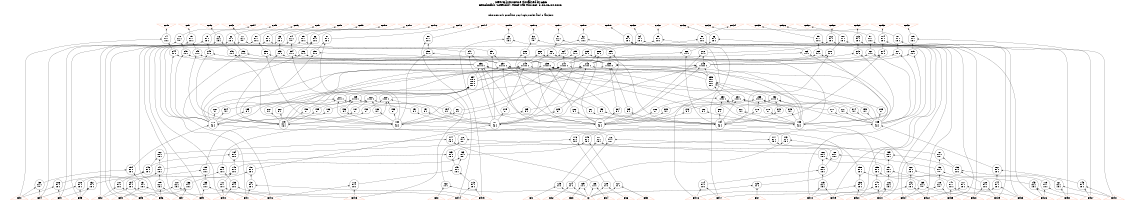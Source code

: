 # Network structure generated by ABC

digraph network {
size = "7.5,10";
center = true;
edge [dir = back];

{
  node [shape = plaintext];
  edge [style = invis];
  LevelTitle1 [label=""];
  LevelTitle2 [label=""];
  Level12 [label = ""];
  Level11 [label = ""];
  Level10 [label = ""];
  Level9 [label = ""];
  Level8 [label = ""];
  Level7 [label = ""];
  Level6 [label = ""];
  Level5 [label = ""];
  Level4 [label = ""];
  Level3 [label = ""];
  Level2 [label = ""];
  Level1 [label = ""];
  Level0 [label = ""];
  LevelTitle1 ->  LevelTitle2 ->  Level12 ->  Level11 ->  Level10 ->  Level9 ->  Level8 ->  Level7 ->  Level6 ->  Level5 ->  Level4 ->  Level3 ->  Level2 ->  Level1 ->  Level0;
}

{
  rank = same;
  LevelTitle1;
  title1 [shape=plaintext,
          fontsize=20,
          fontname = "Times-Roman",
          label="Network structure visualized by ABC\nBenchmark \"c499.blif\". Time was Thu Oct  8 20:46:04 2020. "
         ];
}

{
  rank = same;
  LevelTitle2;
  title2 [shape=plaintext,
          fontsize=18,
          fontname = "Times-Roman",
          label="The network contains 202 logic nodes and 0 latches.\n"
         ];
}

{
  rank = same;
  Level12;
  Node42 [label = "God0", shape = invtriangle, color = coral, fillcolor = coral];
  Node43 [label = "God1", shape = invtriangle, color = coral, fillcolor = coral];
  Node44 [label = "God2", shape = invtriangle, color = coral, fillcolor = coral];
  Node45 [label = "God3", shape = invtriangle, color = coral, fillcolor = coral];
  Node46 [label = "God4", shape = invtriangle, color = coral, fillcolor = coral];
  Node47 [label = "God5", shape = invtriangle, color = coral, fillcolor = coral];
  Node48 [label = "God6", shape = invtriangle, color = coral, fillcolor = coral];
  Node49 [label = "God7", shape = invtriangle, color = coral, fillcolor = coral];
  Node50 [label = "God8", shape = invtriangle, color = coral, fillcolor = coral];
  Node51 [label = "God9", shape = invtriangle, color = coral, fillcolor = coral];
  Node52 [label = "God10", shape = invtriangle, color = coral, fillcolor = coral];
  Node53 [label = "God11", shape = invtriangle, color = coral, fillcolor = coral];
  Node54 [label = "God12", shape = invtriangle, color = coral, fillcolor = coral];
  Node55 [label = "God13", shape = invtriangle, color = coral, fillcolor = coral];
  Node56 [label = "God14", shape = invtriangle, color = coral, fillcolor = coral];
  Node57 [label = "God15", shape = invtriangle, color = coral, fillcolor = coral];
  Node58 [label = "God16", shape = invtriangle, color = coral, fillcolor = coral];
  Node59 [label = "God17", shape = invtriangle, color = coral, fillcolor = coral];
  Node60 [label = "God18", shape = invtriangle, color = coral, fillcolor = coral];
  Node61 [label = "God19", shape = invtriangle, color = coral, fillcolor = coral];
  Node62 [label = "God20", shape = invtriangle, color = coral, fillcolor = coral];
  Node63 [label = "God21", shape = invtriangle, color = coral, fillcolor = coral];
  Node64 [label = "God22", shape = invtriangle, color = coral, fillcolor = coral];
  Node65 [label = "God23", shape = invtriangle, color = coral, fillcolor = coral];
  Node66 [label = "God24", shape = invtriangle, color = coral, fillcolor = coral];
  Node67 [label = "God25", shape = invtriangle, color = coral, fillcolor = coral];
  Node68 [label = "God26", shape = invtriangle, color = coral, fillcolor = coral];
  Node69 [label = "God27", shape = invtriangle, color = coral, fillcolor = coral];
  Node70 [label = "God28", shape = invtriangle, color = coral, fillcolor = coral];
  Node71 [label = "God29", shape = invtriangle, color = coral, fillcolor = coral];
  Node72 [label = "God30", shape = invtriangle, color = coral, fillcolor = coral];
  Node73 [label = "God31", shape = invtriangle, color = coral, fillcolor = coral];
}

{
  rank = same;
  Level11;
  Node74 [label = "74\n01 1\n10 1", shape = ellipse];
  Node75 [label = "75\n01 1\n10 1", shape = ellipse];
  Node76 [label = "76\n01 1\n10 1", shape = ellipse];
  Node77 [label = "77\n01 1\n10 1", shape = ellipse];
  Node78 [label = "78\n01 1\n10 1", shape = ellipse];
  Node79 [label = "79\n01 1\n10 1", shape = ellipse];
  Node80 [label = "80\n01 1\n10 1", shape = ellipse];
  Node81 [label = "81\n01 1\n10 1", shape = ellipse];
  Node82 [label = "82\n01 1\n10 1", shape = ellipse];
  Node83 [label = "83\n01 1\n10 1", shape = ellipse];
  Node84 [label = "84\n01 1\n10 1", shape = ellipse];
  Node85 [label = "85\n01 1\n10 1", shape = ellipse];
  Node86 [label = "86\n01 1\n10 1", shape = ellipse];
  Node87 [label = "87\n01 1\n10 1", shape = ellipse];
  Node88 [label = "88\n01 1\n10 1", shape = ellipse];
  Node89 [label = "89\n01 1\n10 1", shape = ellipse];
  Node90 [label = "90\n01 1\n10 1", shape = ellipse];
  Node91 [label = "91\n01 1\n10 1", shape = ellipse];
  Node92 [label = "92\n01 1\n10 1", shape = ellipse];
  Node93 [label = "93\n01 1\n10 1", shape = ellipse];
  Node94 [label = "94\n01 1\n10 1", shape = ellipse];
  Node95 [label = "95\n01 1\n10 1", shape = ellipse];
  Node96 [label = "96\n01 1\n10 1", shape = ellipse];
  Node97 [label = "97\n01 1\n10 1", shape = ellipse];
  Node98 [label = "98\n01 1\n10 1", shape = ellipse];
  Node99 [label = "99\n01 1\n10 1", shape = ellipse];
  Node100 [label = "100\n01 1\n10 1", shape = ellipse];
  Node101 [label = "101\n01 1\n10 1", shape = ellipse];
  Node102 [label = "102\n01 1\n10 1", shape = ellipse];
  Node103 [label = "103\n01 1\n10 1", shape = ellipse];
  Node104 [label = "104\n01 1\n10 1", shape = ellipse];
  Node105 [label = "105\n01 1\n10 1", shape = ellipse];
}

{
  rank = same;
  Level10;
  Node244 [label = "244\n11 1", shape = ellipse];
  Node245 [label = "245\n11 1", shape = ellipse];
  Node246 [label = "246\n11 1", shape = ellipse];
  Node247 [label = "247\n11 1", shape = ellipse];
  Node248 [label = "248\n11 1", shape = ellipse];
  Node249 [label = "249\n11 1", shape = ellipse];
  Node250 [label = "250\n11 1", shape = ellipse];
  Node251 [label = "251\n11 1", shape = ellipse];
  Node252 [label = "252\n11 1", shape = ellipse];
  Node253 [label = "253\n11 1", shape = ellipse];
  Node254 [label = "254\n11 1", shape = ellipse];
  Node255 [label = "255\n11 1", shape = ellipse];
  Node256 [label = "256\n11 1", shape = ellipse];
  Node257 [label = "257\n11 1", shape = ellipse];
  Node258 [label = "258\n11 1", shape = ellipse];
  Node259 [label = "259\n11 1", shape = ellipse];
  Node260 [label = "260\n11 1", shape = ellipse];
  Node261 [label = "261\n11 1", shape = ellipse];
  Node262 [label = "262\n11 1", shape = ellipse];
  Node263 [label = "263\n11 1", shape = ellipse];
  Node264 [label = "264\n11 1", shape = ellipse];
  Node265 [label = "265\n11 1", shape = ellipse];
  Node266 [label = "266\n11 1", shape = ellipse];
  Node267 [label = "267\n11 1", shape = ellipse];
  Node268 [label = "268\n11 1", shape = ellipse];
  Node269 [label = "269\n11 1", shape = ellipse];
  Node270 [label = "270\n11 1", shape = ellipse];
  Node271 [label = "271\n11 1", shape = ellipse];
  Node272 [label = "272\n11 1", shape = ellipse];
  Node273 [label = "273\n11 1", shape = ellipse];
  Node274 [label = "274\n11 1", shape = ellipse];
  Node275 [label = "275\n11 1", shape = ellipse];
}

{
  rank = same;
  Level9;
  Node236 [label = "236\n11111 1", shape = ellipse];
  Node237 [label = "237\n11111 1", shape = ellipse];
  Node238 [label = "238\n11111 1", shape = ellipse];
  Node239 [label = "239\n11111 1", shape = ellipse];
  Node240 [label = "240\n11111 1", shape = ellipse];
  Node241 [label = "241\n11111 1", shape = ellipse];
  Node242 [label = "242\n11111 1", shape = ellipse];
  Node243 [label = "243\n11111 1", shape = ellipse];
}

{
  rank = same;
  Level8;
  Node234 [label = "234\n1--- 1\n-1-- 1\n--1- 1\n---1 1", shape = ellipse];
  Node235 [label = "235\n1--- 1\n-1-- 1\n--1- 1\n---1 1", shape = ellipse];
}

{
  rank = same;
  Level7;
  Node226 [label = "226\n1111 1", shape = ellipse];
  Node227 [label = "227\n1111 1", shape = ellipse];
  Node228 [label = "228\n1111 1", shape = ellipse];
  Node229 [label = "229\n1111 1", shape = ellipse];
  Node230 [label = "230\n1111 1", shape = ellipse];
  Node231 [label = "231\n1111 1", shape = ellipse];
  Node232 [label = "232\n1111 1", shape = ellipse];
  Node233 [label = "233\n1111 1", shape = ellipse];
}

{
  rank = same;
  Level6;
  Node186 [label = "186\n0 1", shape = ellipse];
  Node187 [label = "187\n0 1", shape = ellipse];
  Node188 [label = "188\n0 1", shape = ellipse];
  Node189 [label = "189\n0 1", shape = ellipse];
  Node190 [label = "190\n0 1", shape = ellipse];
  Node191 [label = "191\n0 1", shape = ellipse];
  Node192 [label = "192\n0 1", shape = ellipse];
  Node193 [label = "193\n0 1", shape = ellipse];
  Node194 [label = "194\n0 1", shape = ellipse];
  Node195 [label = "195\n0 1", shape = ellipse];
  Node196 [label = "196\n0 1", shape = ellipse];
  Node197 [label = "197\n0 1", shape = ellipse];
  Node198 [label = "198\n0 1", shape = ellipse];
  Node199 [label = "199\n0 1", shape = ellipse];
  Node200 [label = "200\n0 1", shape = ellipse];
  Node201 [label = "201\n0 1", shape = ellipse];
  Node202 [label = "202\n0 1", shape = ellipse];
  Node203 [label = "203\n0 1", shape = ellipse];
  Node204 [label = "204\n0 1", shape = ellipse];
  Node205 [label = "205\n0 1", shape = ellipse];
  Node206 [label = "206\n0 1", shape = ellipse];
  Node207 [label = "207\n0 1", shape = ellipse];
  Node208 [label = "208\n0 1", shape = ellipse];
  Node209 [label = "209\n0 1", shape = ellipse];
  Node210 [label = "210\n0 1", shape = ellipse];
  Node211 [label = "211\n0 1", shape = ellipse];
  Node212 [label = "212\n0 1", shape = ellipse];
  Node213 [label = "213\n0 1", shape = ellipse];
  Node214 [label = "214\n0 1", shape = ellipse];
  Node215 [label = "215\n0 1", shape = ellipse];
  Node216 [label = "216\n0 1", shape = ellipse];
  Node217 [label = "217\n0 1", shape = ellipse];
  Node218 [label = "218\n0 1", shape = ellipse];
  Node219 [label = "219\n0 1", shape = ellipse];
  Node220 [label = "220\n0 1", shape = ellipse];
  Node221 [label = "221\n0 1", shape = ellipse];
  Node222 [label = "222\n0 1", shape = ellipse];
  Node223 [label = "223\n0 1", shape = ellipse];
  Node224 [label = "224\n0 1", shape = ellipse];
  Node225 [label = "225\n0 1", shape = ellipse];
}

{
  rank = same;
  Level5;
  Node178 [label = "178\n01 1\n10 1", shape = ellipse];
  Node179 [label = "179\n01 1\n10 1", shape = ellipse];
  Node180 [label = "180\n01 1\n10 1", shape = ellipse];
  Node181 [label = "181\n01 1\n10 1", shape = ellipse];
  Node182 [label = "182\n01 1\n10 1", shape = ellipse];
  Node183 [label = "183\n01 1\n10 1", shape = ellipse];
  Node184 [label = "184\n01 1\n10 1", shape = ellipse];
  Node185 [label = "185\n01 1\n10 1", shape = ellipse];
}

{
  rank = same;
  Level4;
  Node170 [label = "170\n01 1\n10 1", shape = ellipse];
  Node171 [label = "171\n01 1\n10 1", shape = ellipse];
  Node172 [label = "172\n01 1\n10 1", shape = ellipse];
  Node173 [label = "173\n01 1\n10 1", shape = ellipse];
  Node174 [label = "174\n01 1\n10 1", shape = ellipse];
  Node175 [label = "175\n01 1\n10 1", shape = ellipse];
  Node176 [label = "176\n01 1\n10 1", shape = ellipse];
  Node177 [label = "177\n01 1\n10 1", shape = ellipse];
}

{
  rank = same;
  Level3;
  Node162 [label = "162\n01 1\n10 1", shape = ellipse];
  Node163 [label = "163\n01 1\n10 1", shape = ellipse];
  Node164 [label = "164\n01 1\n10 1", shape = ellipse];
  Node165 [label = "165\n01 1\n10 1", shape = ellipse];
  Node166 [label = "166\n01 1\n10 1", shape = ellipse];
  Node167 [label = "167\n01 1\n10 1", shape = ellipse];
  Node168 [label = "168\n01 1\n10 1", shape = ellipse];
  Node169 [label = "169\n01 1\n10 1", shape = ellipse];
}

{
  rank = same;
  Level2;
  Node146 [label = "146\n01 1\n10 1", shape = ellipse];
  Node147 [label = "147\n01 1\n10 1", shape = ellipse];
  Node148 [label = "148\n01 1\n10 1", shape = ellipse];
  Node149 [label = "149\n01 1\n10 1", shape = ellipse];
  Node150 [label = "150\n01 1\n10 1", shape = ellipse];
  Node151 [label = "151\n01 1\n10 1", shape = ellipse];
  Node152 [label = "152\n01 1\n10 1", shape = ellipse];
  Node153 [label = "153\n01 1\n10 1", shape = ellipse];
  Node154 [label = "154\n01 1\n10 1", shape = ellipse];
  Node155 [label = "155\n01 1\n10 1", shape = ellipse];
  Node156 [label = "156\n01 1\n10 1", shape = ellipse];
  Node157 [label = "157\n01 1\n10 1", shape = ellipse];
  Node158 [label = "158\n01 1\n10 1", shape = ellipse];
  Node159 [label = "159\n01 1\n10 1", shape = ellipse];
  Node160 [label = "160\n01 1\n10 1", shape = ellipse];
  Node161 [label = "161\n01 1\n10 1", shape = ellipse];
}

{
  rank = same;
  Level1;
  Node106 [label = "106\n01 1\n10 1", shape = ellipse];
  Node107 [label = "107\n01 1\n10 1", shape = ellipse];
  Node108 [label = "108\n01 1\n10 1", shape = ellipse];
  Node109 [label = "109\n01 1\n10 1", shape = ellipse];
  Node110 [label = "110\n01 1\n10 1", shape = ellipse];
  Node111 [label = "111\n01 1\n10 1", shape = ellipse];
  Node112 [label = "112\n01 1\n10 1", shape = ellipse];
  Node113 [label = "113\n01 1\n10 1", shape = ellipse];
  Node114 [label = "114\n01 1\n10 1", shape = ellipse];
  Node115 [label = "115\n01 1\n10 1", shape = ellipse];
  Node116 [label = "116\n01 1\n10 1", shape = ellipse];
  Node117 [label = "117\n01 1\n10 1", shape = ellipse];
  Node118 [label = "118\n01 1\n10 1", shape = ellipse];
  Node119 [label = "119\n01 1\n10 1", shape = ellipse];
  Node120 [label = "120\n01 1\n10 1", shape = ellipse];
  Node121 [label = "121\n01 1\n10 1", shape = ellipse];
  Node122 [label = "122\n11 1", shape = ellipse];
  Node123 [label = "123\n11 1", shape = ellipse];
  Node124 [label = "124\n11 1", shape = ellipse];
  Node125 [label = "125\n11 1", shape = ellipse];
  Node126 [label = "126\n11 1", shape = ellipse];
  Node127 [label = "127\n11 1", shape = ellipse];
  Node128 [label = "128\n11 1", shape = ellipse];
  Node129 [label = "129\n11 1", shape = ellipse];
  Node130 [label = "130\n01 1\n10 1", shape = ellipse];
  Node131 [label = "131\n01 1\n10 1", shape = ellipse];
  Node132 [label = "132\n01 1\n10 1", shape = ellipse];
  Node133 [label = "133\n01 1\n10 1", shape = ellipse];
  Node134 [label = "134\n01 1\n10 1", shape = ellipse];
  Node135 [label = "135\n01 1\n10 1", shape = ellipse];
  Node136 [label = "136\n01 1\n10 1", shape = ellipse];
  Node137 [label = "137\n01 1\n10 1", shape = ellipse];
  Node138 [label = "138\n01 1\n10 1", shape = ellipse];
  Node139 [label = "139\n01 1\n10 1", shape = ellipse];
  Node140 [label = "140\n01 1\n10 1", shape = ellipse];
  Node141 [label = "141\n01 1\n10 1", shape = ellipse];
  Node142 [label = "142\n01 1\n10 1", shape = ellipse];
  Node143 [label = "143\n01 1\n10 1", shape = ellipse];
  Node144 [label = "144\n01 1\n10 1", shape = ellipse];
  Node145 [label = "145\n01 1\n10 1", shape = ellipse];
}

{
  rank = same;
  Level0;
  Node1 [label = "Gid0", shape = triangle, color = coral, fillcolor = coral];
  Node2 [label = "Gid1", shape = triangle, color = coral, fillcolor = coral];
  Node3 [label = "Gid2", shape = triangle, color = coral, fillcolor = coral];
  Node4 [label = "Gid3", shape = triangle, color = coral, fillcolor = coral];
  Node5 [label = "Gid4", shape = triangle, color = coral, fillcolor = coral];
  Node6 [label = "Gid5", shape = triangle, color = coral, fillcolor = coral];
  Node7 [label = "Gid6", shape = triangle, color = coral, fillcolor = coral];
  Node8 [label = "Gid7", shape = triangle, color = coral, fillcolor = coral];
  Node9 [label = "Gid8", shape = triangle, color = coral, fillcolor = coral];
  Node10 [label = "Gid9", shape = triangle, color = coral, fillcolor = coral];
  Node11 [label = "Gid10", shape = triangle, color = coral, fillcolor = coral];
  Node12 [label = "Gid11", shape = triangle, color = coral, fillcolor = coral];
  Node13 [label = "Gid12", shape = triangle, color = coral, fillcolor = coral];
  Node14 [label = "Gid13", shape = triangle, color = coral, fillcolor = coral];
  Node15 [label = "Gid14", shape = triangle, color = coral, fillcolor = coral];
  Node16 [label = "Gid15", shape = triangle, color = coral, fillcolor = coral];
  Node17 [label = "Gid16", shape = triangle, color = coral, fillcolor = coral];
  Node18 [label = "Gid17", shape = triangle, color = coral, fillcolor = coral];
  Node19 [label = "Gid18", shape = triangle, color = coral, fillcolor = coral];
  Node20 [label = "Gid19", shape = triangle, color = coral, fillcolor = coral];
  Node21 [label = "Gid20", shape = triangle, color = coral, fillcolor = coral];
  Node22 [label = "Gid21", shape = triangle, color = coral, fillcolor = coral];
  Node23 [label = "Gid22", shape = triangle, color = coral, fillcolor = coral];
  Node24 [label = "Gid23", shape = triangle, color = coral, fillcolor = coral];
  Node25 [label = "Gid24", shape = triangle, color = coral, fillcolor = coral];
  Node26 [label = "Gid25", shape = triangle, color = coral, fillcolor = coral];
  Node27 [label = "Gid26", shape = triangle, color = coral, fillcolor = coral];
  Node28 [label = "Gid27", shape = triangle, color = coral, fillcolor = coral];
  Node29 [label = "Gid28", shape = triangle, color = coral, fillcolor = coral];
  Node30 [label = "Gid29", shape = triangle, color = coral, fillcolor = coral];
  Node31 [label = "Gid30", shape = triangle, color = coral, fillcolor = coral];
  Node32 [label = "Gid31", shape = triangle, color = coral, fillcolor = coral];
  Node33 [label = "Gic0", shape = triangle, color = coral, fillcolor = coral];
  Node34 [label = "Gic1", shape = triangle, color = coral, fillcolor = coral];
  Node35 [label = "Gic2", shape = triangle, color = coral, fillcolor = coral];
  Node36 [label = "Gic3", shape = triangle, color = coral, fillcolor = coral];
  Node37 [label = "Gic4", shape = triangle, color = coral, fillcolor = coral];
  Node38 [label = "Gic5", shape = triangle, color = coral, fillcolor = coral];
  Node39 [label = "Gic6", shape = triangle, color = coral, fillcolor = coral];
  Node40 [label = "Gic7", shape = triangle, color = coral, fillcolor = coral];
  Node41 [label = "Gr", shape = triangle, color = coral, fillcolor = coral];
}

title1 -> title2 [style = invis];
title2 -> Node42 [style = invis];
title2 -> Node43 [style = invis];
title2 -> Node44 [style = invis];
title2 -> Node45 [style = invis];
title2 -> Node46 [style = invis];
title2 -> Node47 [style = invis];
title2 -> Node48 [style = invis];
title2 -> Node49 [style = invis];
title2 -> Node50 [style = invis];
title2 -> Node51 [style = invis];
title2 -> Node52 [style = invis];
title2 -> Node53 [style = invis];
title2 -> Node54 [style = invis];
title2 -> Node55 [style = invis];
title2 -> Node56 [style = invis];
title2 -> Node57 [style = invis];
title2 -> Node58 [style = invis];
title2 -> Node59 [style = invis];
title2 -> Node60 [style = invis];
title2 -> Node61 [style = invis];
title2 -> Node62 [style = invis];
title2 -> Node63 [style = invis];
title2 -> Node64 [style = invis];
title2 -> Node65 [style = invis];
title2 -> Node66 [style = invis];
title2 -> Node67 [style = invis];
title2 -> Node68 [style = invis];
title2 -> Node69 [style = invis];
title2 -> Node70 [style = invis];
title2 -> Node71 [style = invis];
title2 -> Node72 [style = invis];
title2 -> Node73 [style = invis];
Node42 -> Node43 [style = invis];
Node43 -> Node44 [style = invis];
Node44 -> Node45 [style = invis];
Node45 -> Node46 [style = invis];
Node46 -> Node47 [style = invis];
Node47 -> Node48 [style = invis];
Node48 -> Node49 [style = invis];
Node49 -> Node50 [style = invis];
Node50 -> Node51 [style = invis];
Node51 -> Node52 [style = invis];
Node52 -> Node53 [style = invis];
Node53 -> Node54 [style = invis];
Node54 -> Node55 [style = invis];
Node55 -> Node56 [style = invis];
Node56 -> Node57 [style = invis];
Node57 -> Node58 [style = invis];
Node58 -> Node59 [style = invis];
Node59 -> Node60 [style = invis];
Node60 -> Node61 [style = invis];
Node61 -> Node62 [style = invis];
Node62 -> Node63 [style = invis];
Node63 -> Node64 [style = invis];
Node64 -> Node65 [style = invis];
Node65 -> Node66 [style = invis];
Node66 -> Node67 [style = invis];
Node67 -> Node68 [style = invis];
Node68 -> Node69 [style = invis];
Node69 -> Node70 [style = invis];
Node70 -> Node71 [style = invis];
Node71 -> Node72 [style = invis];
Node72 -> Node73 [style = invis];
Node42 -> Node74 [style = solid];
Node43 -> Node75 [style = solid];
Node44 -> Node76 [style = solid];
Node45 -> Node77 [style = solid];
Node46 -> Node78 [style = solid];
Node47 -> Node79 [style = solid];
Node48 -> Node80 [style = solid];
Node49 -> Node81 [style = solid];
Node50 -> Node82 [style = solid];
Node51 -> Node83 [style = solid];
Node52 -> Node84 [style = solid];
Node53 -> Node85 [style = solid];
Node54 -> Node86 [style = solid];
Node55 -> Node87 [style = solid];
Node56 -> Node88 [style = solid];
Node57 -> Node89 [style = solid];
Node58 -> Node90 [style = solid];
Node59 -> Node91 [style = solid];
Node60 -> Node92 [style = solid];
Node61 -> Node93 [style = solid];
Node62 -> Node94 [style = solid];
Node63 -> Node95 [style = solid];
Node64 -> Node96 [style = solid];
Node65 -> Node97 [style = solid];
Node66 -> Node98 [style = solid];
Node67 -> Node99 [style = solid];
Node68 -> Node100 [style = solid];
Node69 -> Node101 [style = solid];
Node70 -> Node102 [style = solid];
Node71 -> Node103 [style = solid];
Node72 -> Node104 [style = solid];
Node73 -> Node105 [style = solid];
Node74 -> Node1 [style = solid];
Node74 -> Node244 [style = solid];
Node75 -> Node2 [style = solid];
Node75 -> Node245 [style = solid];
Node76 -> Node3 [style = solid];
Node76 -> Node246 [style = solid];
Node77 -> Node4 [style = solid];
Node77 -> Node247 [style = solid];
Node78 -> Node5 [style = solid];
Node78 -> Node248 [style = solid];
Node79 -> Node6 [style = solid];
Node79 -> Node249 [style = solid];
Node80 -> Node7 [style = solid];
Node80 -> Node250 [style = solid];
Node81 -> Node8 [style = solid];
Node81 -> Node251 [style = solid];
Node82 -> Node9 [style = solid];
Node82 -> Node252 [style = solid];
Node83 -> Node10 [style = solid];
Node83 -> Node253 [style = solid];
Node84 -> Node11 [style = solid];
Node84 -> Node254 [style = solid];
Node85 -> Node12 [style = solid];
Node85 -> Node255 [style = solid];
Node86 -> Node13 [style = solid];
Node86 -> Node256 [style = solid];
Node87 -> Node14 [style = solid];
Node87 -> Node257 [style = solid];
Node88 -> Node15 [style = solid];
Node88 -> Node258 [style = solid];
Node89 -> Node16 [style = solid];
Node89 -> Node259 [style = solid];
Node90 -> Node17 [style = solid];
Node90 -> Node260 [style = solid];
Node91 -> Node18 [style = solid];
Node91 -> Node261 [style = solid];
Node92 -> Node19 [style = solid];
Node92 -> Node262 [style = solid];
Node93 -> Node20 [style = solid];
Node93 -> Node263 [style = solid];
Node94 -> Node21 [style = solid];
Node94 -> Node264 [style = solid];
Node95 -> Node22 [style = solid];
Node95 -> Node265 [style = solid];
Node96 -> Node23 [style = solid];
Node96 -> Node266 [style = solid];
Node97 -> Node24 [style = solid];
Node97 -> Node267 [style = solid];
Node98 -> Node25 [style = solid];
Node98 -> Node268 [style = solid];
Node99 -> Node26 [style = solid];
Node99 -> Node269 [style = solid];
Node100 -> Node27 [style = solid];
Node100 -> Node270 [style = solid];
Node101 -> Node28 [style = solid];
Node101 -> Node271 [style = solid];
Node102 -> Node29 [style = solid];
Node102 -> Node272 [style = solid];
Node103 -> Node30 [style = solid];
Node103 -> Node273 [style = solid];
Node104 -> Node31 [style = solid];
Node104 -> Node274 [style = solid];
Node105 -> Node32 [style = solid];
Node105 -> Node275 [style = solid];
Node106 -> Node1 [style = solid];
Node106 -> Node2 [style = solid];
Node107 -> Node3 [style = solid];
Node107 -> Node4 [style = solid];
Node108 -> Node5 [style = solid];
Node108 -> Node6 [style = solid];
Node109 -> Node7 [style = solid];
Node109 -> Node8 [style = solid];
Node110 -> Node9 [style = solid];
Node110 -> Node10 [style = solid];
Node111 -> Node11 [style = solid];
Node111 -> Node12 [style = solid];
Node112 -> Node13 [style = solid];
Node112 -> Node14 [style = solid];
Node113 -> Node15 [style = solid];
Node113 -> Node16 [style = solid];
Node114 -> Node17 [style = solid];
Node114 -> Node18 [style = solid];
Node115 -> Node19 [style = solid];
Node115 -> Node20 [style = solid];
Node116 -> Node21 [style = solid];
Node116 -> Node22 [style = solid];
Node117 -> Node23 [style = solid];
Node117 -> Node24 [style = solid];
Node118 -> Node25 [style = solid];
Node118 -> Node26 [style = solid];
Node119 -> Node27 [style = solid];
Node119 -> Node28 [style = solid];
Node120 -> Node29 [style = solid];
Node120 -> Node30 [style = solid];
Node121 -> Node31 [style = solid];
Node121 -> Node32 [style = solid];
Node122 -> Node33 [style = solid];
Node122 -> Node41 [style = solid];
Node123 -> Node34 [style = solid];
Node123 -> Node41 [style = solid];
Node124 -> Node35 [style = solid];
Node124 -> Node41 [style = solid];
Node125 -> Node36 [style = solid];
Node125 -> Node41 [style = solid];
Node126 -> Node37 [style = solid];
Node126 -> Node41 [style = solid];
Node127 -> Node38 [style = solid];
Node127 -> Node41 [style = solid];
Node128 -> Node39 [style = solid];
Node128 -> Node41 [style = solid];
Node129 -> Node40 [style = solid];
Node129 -> Node41 [style = solid];
Node130 -> Node1 [style = solid];
Node130 -> Node5 [style = solid];
Node131 -> Node9 [style = solid];
Node131 -> Node13 [style = solid];
Node132 -> Node2 [style = solid];
Node132 -> Node6 [style = solid];
Node133 -> Node10 [style = solid];
Node133 -> Node14 [style = solid];
Node134 -> Node3 [style = solid];
Node134 -> Node7 [style = solid];
Node135 -> Node11 [style = solid];
Node135 -> Node15 [style = solid];
Node136 -> Node4 [style = solid];
Node136 -> Node8 [style = solid];
Node137 -> Node12 [style = solid];
Node137 -> Node16 [style = solid];
Node138 -> Node17 [style = solid];
Node138 -> Node21 [style = solid];
Node139 -> Node25 [style = solid];
Node139 -> Node29 [style = solid];
Node140 -> Node18 [style = solid];
Node140 -> Node22 [style = solid];
Node141 -> Node26 [style = solid];
Node141 -> Node30 [style = solid];
Node142 -> Node19 [style = solid];
Node142 -> Node23 [style = solid];
Node143 -> Node27 [style = solid];
Node143 -> Node31 [style = solid];
Node144 -> Node20 [style = solid];
Node144 -> Node24 [style = solid];
Node145 -> Node28 [style = solid];
Node145 -> Node32 [style = solid];
Node146 -> Node106 [style = solid];
Node146 -> Node107 [style = solid];
Node147 -> Node108 [style = solid];
Node147 -> Node109 [style = solid];
Node148 -> Node110 [style = solid];
Node148 -> Node111 [style = solid];
Node149 -> Node112 [style = solid];
Node149 -> Node113 [style = solid];
Node150 -> Node114 [style = solid];
Node150 -> Node115 [style = solid];
Node151 -> Node116 [style = solid];
Node151 -> Node117 [style = solid];
Node152 -> Node118 [style = solid];
Node152 -> Node119 [style = solid];
Node153 -> Node120 [style = solid];
Node153 -> Node121 [style = solid];
Node154 -> Node130 [style = solid];
Node154 -> Node131 [style = solid];
Node155 -> Node132 [style = solid];
Node155 -> Node133 [style = solid];
Node156 -> Node134 [style = solid];
Node156 -> Node135 [style = solid];
Node157 -> Node136 [style = solid];
Node157 -> Node137 [style = solid];
Node158 -> Node138 [style = solid];
Node158 -> Node139 [style = solid];
Node159 -> Node140 [style = solid];
Node159 -> Node141 [style = solid];
Node160 -> Node142 [style = solid];
Node160 -> Node143 [style = solid];
Node161 -> Node144 [style = solid];
Node161 -> Node145 [style = solid];
Node162 -> Node146 [style = solid];
Node162 -> Node147 [style = solid];
Node163 -> Node148 [style = solid];
Node163 -> Node149 [style = solid];
Node164 -> Node146 [style = solid];
Node164 -> Node148 [style = solid];
Node165 -> Node147 [style = solid];
Node165 -> Node149 [style = solid];
Node166 -> Node150 [style = solid];
Node166 -> Node151 [style = solid];
Node167 -> Node152 [style = solid];
Node167 -> Node153 [style = solid];
Node168 -> Node150 [style = solid];
Node168 -> Node152 [style = solid];
Node169 -> Node151 [style = solid];
Node169 -> Node153 [style = solid];
Node170 -> Node122 [style = solid];
Node170 -> Node166 [style = solid];
Node171 -> Node123 [style = solid];
Node171 -> Node167 [style = solid];
Node172 -> Node124 [style = solid];
Node172 -> Node168 [style = solid];
Node173 -> Node125 [style = solid];
Node173 -> Node169 [style = solid];
Node174 -> Node126 [style = solid];
Node174 -> Node162 [style = solid];
Node175 -> Node127 [style = solid];
Node175 -> Node163 [style = solid];
Node176 -> Node128 [style = solid];
Node176 -> Node164 [style = solid];
Node177 -> Node129 [style = solid];
Node177 -> Node165 [style = solid];
Node178 -> Node154 [style = solid];
Node178 -> Node170 [style = solid];
Node179 -> Node155 [style = solid];
Node179 -> Node171 [style = solid];
Node180 -> Node156 [style = solid];
Node180 -> Node172 [style = solid];
Node181 -> Node157 [style = solid];
Node181 -> Node173 [style = solid];
Node182 -> Node158 [style = solid];
Node182 -> Node174 [style = solid];
Node183 -> Node159 [style = solid];
Node183 -> Node175 [style = solid];
Node184 -> Node160 [style = solid];
Node184 -> Node176 [style = solid];
Node185 -> Node161 [style = solid];
Node185 -> Node177 [style = solid];
Node186 -> Node178 [style = solid];
Node187 -> Node179 [style = solid];
Node188 -> Node180 [style = solid];
Node189 -> Node178 [style = solid];
Node190 -> Node179 [style = solid];
Node191 -> Node181 [style = solid];
Node192 -> Node178 [style = solid];
Node193 -> Node180 [style = solid];
Node194 -> Node181 [style = solid];
Node195 -> Node179 [style = solid];
Node196 -> Node180 [style = solid];
Node197 -> Node181 [style = solid];
Node198 -> Node183 [style = solid];
Node199 -> Node185 [style = solid];
Node200 -> Node183 [style = solid];
Node201 -> Node184 [style = solid];
Node202 -> Node182 [style = solid];
Node203 -> Node185 [style = solid];
Node204 -> Node182 [style = solid];
Node205 -> Node184 [style = solid];
Node206 -> Node182 [style = solid];
Node207 -> Node183 [style = solid];
Node208 -> Node184 [style = solid];
Node209 -> Node182 [style = solid];
Node210 -> Node183 [style = solid];
Node211 -> Node185 [style = solid];
Node212 -> Node182 [style = solid];
Node213 -> Node184 [style = solid];
Node214 -> Node185 [style = solid];
Node215 -> Node183 [style = solid];
Node216 -> Node184 [style = solid];
Node217 -> Node185 [style = solid];
Node218 -> Node179 [style = solid];
Node219 -> Node181 [style = solid];
Node220 -> Node179 [style = solid];
Node221 -> Node180 [style = solid];
Node222 -> Node178 [style = solid];
Node223 -> Node181 [style = solid];
Node224 -> Node178 [style = solid];
Node225 -> Node180 [style = solid];
Node226 -> Node186 [style = solid];
Node226 -> Node187 [style = solid];
Node226 -> Node188 [style = solid];
Node226 -> Node181 [style = solid];
Node227 -> Node189 [style = solid];
Node227 -> Node190 [style = solid];
Node227 -> Node180 [style = solid];
Node227 -> Node191 [style = solid];
Node228 -> Node192 [style = solid];
Node228 -> Node179 [style = solid];
Node228 -> Node193 [style = solid];
Node228 -> Node194 [style = solid];
Node229 -> Node178 [style = solid];
Node229 -> Node195 [style = solid];
Node229 -> Node196 [style = solid];
Node229 -> Node197 [style = solid];
Node230 -> Node206 [style = solid];
Node230 -> Node207 [style = solid];
Node230 -> Node208 [style = solid];
Node230 -> Node185 [style = solid];
Node231 -> Node209 [style = solid];
Node231 -> Node210 [style = solid];
Node231 -> Node184 [style = solid];
Node231 -> Node211 [style = solid];
Node232 -> Node212 [style = solid];
Node232 -> Node183 [style = solid];
Node232 -> Node213 [style = solid];
Node232 -> Node214 [style = solid];
Node233 -> Node182 [style = solid];
Node233 -> Node215 [style = solid];
Node233 -> Node216 [style = solid];
Node233 -> Node217 [style = solid];
Node234 -> Node226 [style = solid];
Node234 -> Node227 [style = solid];
Node234 -> Node228 [style = solid];
Node234 -> Node229 [style = solid];
Node235 -> Node230 [style = solid];
Node235 -> Node231 [style = solid];
Node235 -> Node232 [style = solid];
Node235 -> Node233 [style = solid];
Node236 -> Node182 [style = solid];
Node236 -> Node198 [style = solid];
Node236 -> Node184 [style = solid];
Node236 -> Node199 [style = solid];
Node236 -> Node234 [style = solid];
Node237 -> Node182 [style = solid];
Node237 -> Node200 [style = solid];
Node237 -> Node201 [style = solid];
Node237 -> Node185 [style = solid];
Node237 -> Node234 [style = solid];
Node238 -> Node202 [style = solid];
Node238 -> Node183 [style = solid];
Node238 -> Node184 [style = solid];
Node238 -> Node203 [style = solid];
Node238 -> Node234 [style = solid];
Node239 -> Node204 [style = solid];
Node239 -> Node183 [style = solid];
Node239 -> Node205 [style = solid];
Node239 -> Node185 [style = solid];
Node239 -> Node234 [style = solid];
Node240 -> Node178 [style = solid];
Node240 -> Node218 [style = solid];
Node240 -> Node180 [style = solid];
Node240 -> Node219 [style = solid];
Node240 -> Node235 [style = solid];
Node241 -> Node178 [style = solid];
Node241 -> Node220 [style = solid];
Node241 -> Node221 [style = solid];
Node241 -> Node181 [style = solid];
Node241 -> Node235 [style = solid];
Node242 -> Node222 [style = solid];
Node242 -> Node179 [style = solid];
Node242 -> Node180 [style = solid];
Node242 -> Node223 [style = solid];
Node242 -> Node235 [style = solid];
Node243 -> Node224 [style = solid];
Node243 -> Node179 [style = solid];
Node243 -> Node225 [style = solid];
Node243 -> Node181 [style = solid];
Node243 -> Node235 [style = solid];
Node244 -> Node178 [style = solid];
Node244 -> Node236 [style = solid];
Node245 -> Node179 [style = solid];
Node245 -> Node236 [style = solid];
Node246 -> Node180 [style = solid];
Node246 -> Node236 [style = solid];
Node247 -> Node181 [style = solid];
Node247 -> Node236 [style = solid];
Node248 -> Node178 [style = solid];
Node248 -> Node237 [style = solid];
Node249 -> Node179 [style = solid];
Node249 -> Node237 [style = solid];
Node250 -> Node180 [style = solid];
Node250 -> Node237 [style = solid];
Node251 -> Node181 [style = solid];
Node251 -> Node237 [style = solid];
Node252 -> Node178 [style = solid];
Node252 -> Node238 [style = solid];
Node253 -> Node179 [style = solid];
Node253 -> Node238 [style = solid];
Node254 -> Node180 [style = solid];
Node254 -> Node238 [style = solid];
Node255 -> Node181 [style = solid];
Node255 -> Node238 [style = solid];
Node256 -> Node178 [style = solid];
Node256 -> Node239 [style = solid];
Node257 -> Node179 [style = solid];
Node257 -> Node239 [style = solid];
Node258 -> Node180 [style = solid];
Node258 -> Node239 [style = solid];
Node259 -> Node181 [style = solid];
Node259 -> Node239 [style = solid];
Node260 -> Node182 [style = solid];
Node260 -> Node240 [style = solid];
Node261 -> Node183 [style = solid];
Node261 -> Node240 [style = solid];
Node262 -> Node184 [style = solid];
Node262 -> Node240 [style = solid];
Node263 -> Node185 [style = solid];
Node263 -> Node240 [style = solid];
Node264 -> Node182 [style = solid];
Node264 -> Node241 [style = solid];
Node265 -> Node183 [style = solid];
Node265 -> Node241 [style = solid];
Node266 -> Node184 [style = solid];
Node266 -> Node241 [style = solid];
Node267 -> Node185 [style = solid];
Node267 -> Node241 [style = solid];
Node268 -> Node182 [style = solid];
Node268 -> Node242 [style = solid];
Node269 -> Node183 [style = solid];
Node269 -> Node242 [style = solid];
Node270 -> Node184 [style = solid];
Node270 -> Node242 [style = solid];
Node271 -> Node185 [style = solid];
Node271 -> Node242 [style = solid];
Node272 -> Node182 [style = solid];
Node272 -> Node243 [style = solid];
Node273 -> Node183 [style = solid];
Node273 -> Node243 [style = solid];
Node274 -> Node184 [style = solid];
Node274 -> Node243 [style = solid];
Node275 -> Node185 [style = solid];
Node275 -> Node243 [style = solid];
}

